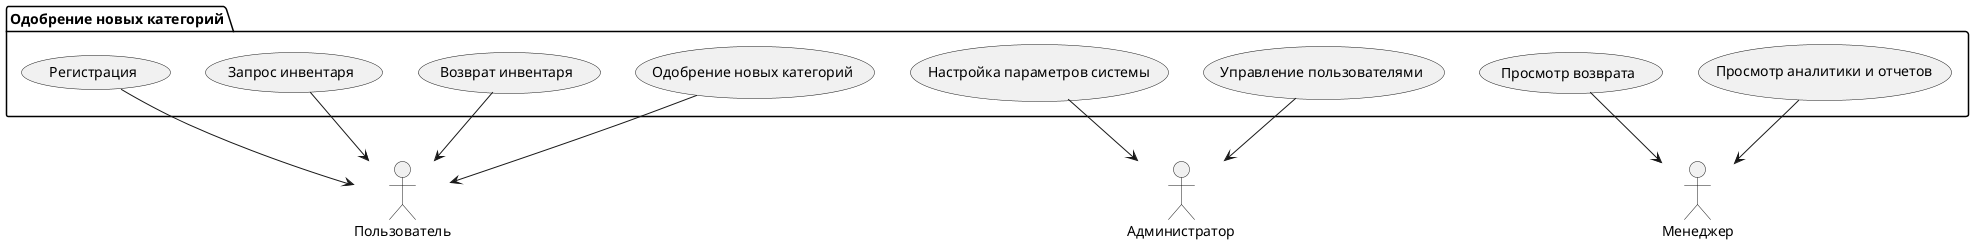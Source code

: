 ```plantuml
@startuml
skinparam monochrome true

actor "Пользователь" as User
actor "Администратор" as Admin
actor "Менеджер" as Manager

package "Одобрение новых категорий" {
  usecase "Одобрение новых категорий" as UC1
  usecase "Управление пользователями" as UC2
  usecase "Запрос инвентаря" as UC3
  usecase "Настройка параметров системы" as UC4
  usecase "Просмотр аналитики и отчетов" as UC5
  usecase "Просмотр возврата" as UC6
  usecase "Возврат инвентаря" as UC7
  usecase "Регистрация" as UC8
}

UC1 --> User
UC2 --> Admin
UC3 --> User
UC4 --> Admin
UC5 --> Manager
UC6 --> Manager
UC7 --> User
UC8 --> User

@enduml
```